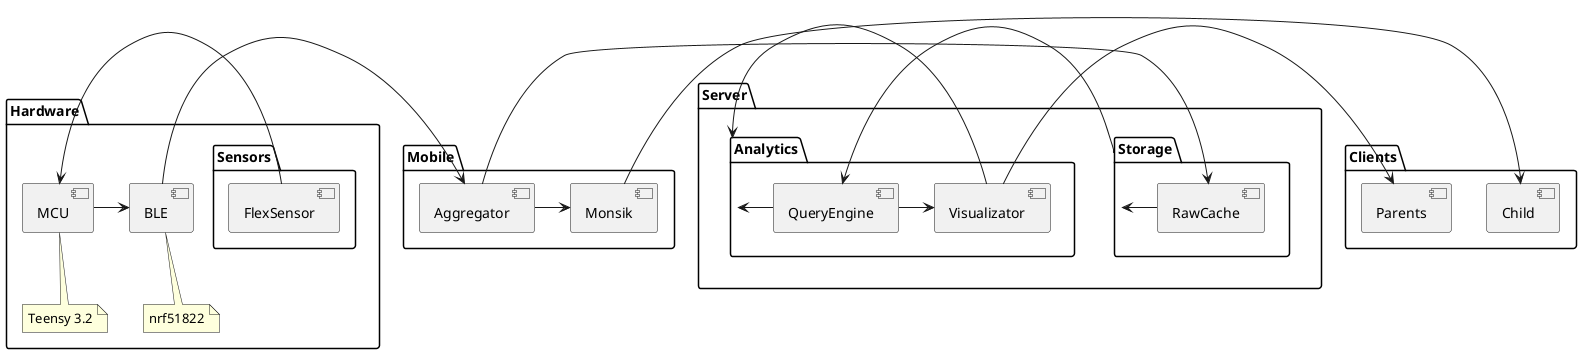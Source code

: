@startuml
skinparam componentStyle uml2

package Hardware {
    component MCU
    component BLE

    package Sensors {
        [FlexSensor] -> [MCU]
    }

    [MCU] -> [BLE]

    note bottom of [MCU]: Teensy 3.2
    note bottom of [BLE]: nrf51822
}

package Mobile {
    [BLE] -> [Aggregator]
    [Aggregator] -> [Monsik]
}

package Server {
    package Storage {
        [Aggregator] -> [RawCache]
        [RawCache] -> [Storage]
    }
    package Analytics {
        [Storage] -> [QueryEngine]
        [QueryEngine] -> [Visualizator]
    }
}

package Clients {
    [Child] <- [Monsik]

    [Parents] <- [Visualizator]

    [Analytics] <- [QueryEngine]
    [Analytics] <- [Visualizator]
}

@enduml
